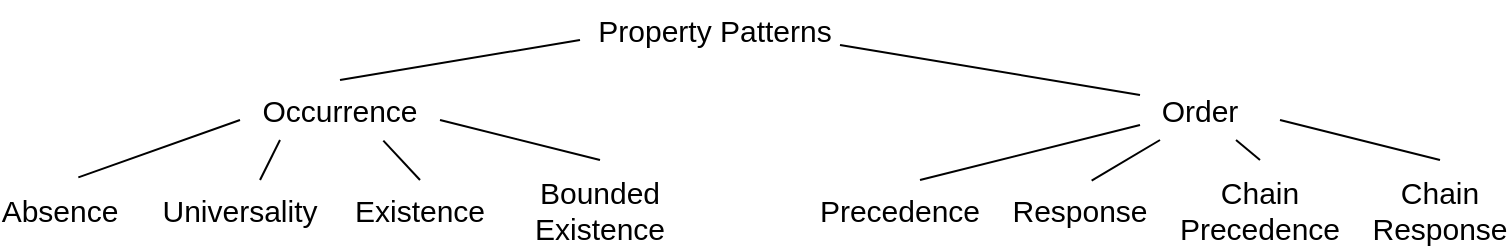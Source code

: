 <mxfile version="20.0.4" type="device"><diagram id="ngITTVu2REeid7X9ky9Q" name="Page-1"><mxGraphModel dx="1185" dy="623" grid="1" gridSize="10" guides="1" tooltips="1" connect="1" arrows="1" fold="1" page="1" pageScale="1" pageWidth="850" pageHeight="1100" math="0" shadow="0"><root><mxCell id="0"/><mxCell id="1" parent="0"/><mxCell id="TccnIIJ_BTkLl2En5HLN-1" value="Property Patterns" style="text;html=1;strokeColor=none;fillColor=none;align=center;verticalAlign=middle;whiteSpace=wrap;rounded=0;fontSize=15;" vertex="1" parent="1"><mxGeometry x="355" y="30" width="125" height="30" as="geometry"/></mxCell><mxCell id="TccnIIJ_BTkLl2En5HLN-2" value="Occurrence" style="text;html=1;strokeColor=none;fillColor=none;align=center;verticalAlign=middle;whiteSpace=wrap;rounded=0;fontSize=15;" vertex="1" parent="1"><mxGeometry x="200" y="70" width="60" height="30" as="geometry"/></mxCell><mxCell id="TccnIIJ_BTkLl2En5HLN-3" value="Order" style="text;html=1;strokeColor=none;fillColor=none;align=center;verticalAlign=middle;whiteSpace=wrap;rounded=0;fontSize=15;" vertex="1" parent="1"><mxGeometry x="630" y="70" width="60" height="30" as="geometry"/></mxCell><mxCell id="TccnIIJ_BTkLl2En5HLN-4" value="Chain Precedence" style="text;html=1;strokeColor=none;fillColor=none;align=center;verticalAlign=middle;whiteSpace=wrap;rounded=0;fontSize=15;" vertex="1" parent="1"><mxGeometry x="660" y="120" width="60" height="30" as="geometry"/></mxCell><mxCell id="TccnIIJ_BTkLl2En5HLN-5" value="Bounded Existence" style="text;html=1;strokeColor=none;fillColor=none;align=center;verticalAlign=middle;whiteSpace=wrap;rounded=0;fontSize=15;" vertex="1" parent="1"><mxGeometry x="330" y="120" width="60" height="30" as="geometry"/></mxCell><mxCell id="TccnIIJ_BTkLl2En5HLN-6" value="Chain Response" style="text;html=1;strokeColor=none;fillColor=none;align=center;verticalAlign=middle;whiteSpace=wrap;rounded=0;fontSize=15;" vertex="1" parent="1"><mxGeometry x="750" y="120" width="60" height="30" as="geometry"/></mxCell><mxCell id="TccnIIJ_BTkLl2En5HLN-7" value="Existence" style="text;html=1;strokeColor=none;fillColor=none;align=center;verticalAlign=middle;whiteSpace=wrap;rounded=0;fontSize=15;" vertex="1" parent="1"><mxGeometry x="240" y="120" width="60" height="30" as="geometry"/></mxCell><mxCell id="TccnIIJ_BTkLl2En5HLN-8" value="Response" style="text;html=1;strokeColor=none;fillColor=none;align=center;verticalAlign=middle;whiteSpace=wrap;rounded=0;fontSize=15;" vertex="1" parent="1"><mxGeometry x="570" y="120" width="60" height="30" as="geometry"/></mxCell><mxCell id="TccnIIJ_BTkLl2En5HLN-9" value="Universality" style="text;html=1;strokeColor=none;fillColor=none;align=center;verticalAlign=middle;whiteSpace=wrap;rounded=0;fontSize=15;" vertex="1" parent="1"><mxGeometry x="150" y="120" width="60" height="30" as="geometry"/></mxCell><mxCell id="TccnIIJ_BTkLl2En5HLN-10" value="Precedence" style="text;html=1;strokeColor=none;fillColor=none;align=center;verticalAlign=middle;whiteSpace=wrap;rounded=0;fontSize=15;" vertex="1" parent="1"><mxGeometry x="480" y="120" width="60" height="30" as="geometry"/></mxCell><mxCell id="TccnIIJ_BTkLl2En5HLN-11" value="Absence" style="text;html=1;strokeColor=none;fillColor=none;align=center;verticalAlign=middle;whiteSpace=wrap;rounded=0;fontSize=15;" vertex="1" parent="1"><mxGeometry x="60" y="120" width="60" height="30" as="geometry"/></mxCell><mxCell id="TccnIIJ_BTkLl2En5HLN-13" value="" style="endArrow=none;html=1;rounded=0;fontSize=15;exitX=0.653;exitY=-0.044;exitDx=0;exitDy=0;exitPerimeter=0;" edge="1" parent="1" source="TccnIIJ_BTkLl2En5HLN-11"><mxGeometry width="50" height="50" relative="1" as="geometry"><mxPoint x="90" y="120" as="sourcePoint"/><mxPoint x="180" y="90" as="targetPoint"/></mxGeometry></mxCell><mxCell id="TccnIIJ_BTkLl2En5HLN-14" value="" style="endArrow=none;html=1;rounded=0;fontSize=15;entryX=0;entryY=1;entryDx=0;entryDy=0;exitX=0.667;exitY=0;exitDx=0;exitDy=0;exitPerimeter=0;" edge="1" parent="1" source="TccnIIJ_BTkLl2En5HLN-9" target="TccnIIJ_BTkLl2En5HLN-2"><mxGeometry width="50" height="50" relative="1" as="geometry"><mxPoint x="300" y="170" as="sourcePoint"/><mxPoint x="350" y="120" as="targetPoint"/></mxGeometry></mxCell><mxCell id="TccnIIJ_BTkLl2En5HLN-15" value="" style="endArrow=none;html=1;rounded=0;fontSize=15;entryX=0.861;entryY=1.011;entryDx=0;entryDy=0;entryPerimeter=0;exitX=0.5;exitY=0;exitDx=0;exitDy=0;" edge="1" parent="1" source="TccnIIJ_BTkLl2En5HLN-7" target="TccnIIJ_BTkLl2En5HLN-2"><mxGeometry width="50" height="50" relative="1" as="geometry"><mxPoint x="300" y="170" as="sourcePoint"/><mxPoint x="350" y="120" as="targetPoint"/></mxGeometry></mxCell><mxCell id="TccnIIJ_BTkLl2En5HLN-17" value="" style="endArrow=none;html=1;rounded=0;fontSize=15;" edge="1" parent="1"><mxGeometry width="50" height="50" relative="1" as="geometry"><mxPoint x="360" y="110" as="sourcePoint"/><mxPoint x="280" y="90" as="targetPoint"/></mxGeometry></mxCell><mxCell id="TccnIIJ_BTkLl2En5HLN-18" value="" style="endArrow=none;html=1;rounded=0;fontSize=15;exitX=0.5;exitY=0;exitDx=0;exitDy=0;" edge="1" parent="1" source="TccnIIJ_BTkLl2En5HLN-2"><mxGeometry width="50" height="50" relative="1" as="geometry"><mxPoint x="300" y="170" as="sourcePoint"/><mxPoint x="350" y="50" as="targetPoint"/></mxGeometry></mxCell><mxCell id="TccnIIJ_BTkLl2En5HLN-19" value="" style="endArrow=none;html=1;rounded=0;fontSize=15;entryX=1;entryY=0.75;entryDx=0;entryDy=0;exitX=0;exitY=0.25;exitDx=0;exitDy=0;" edge="1" parent="1" source="TccnIIJ_BTkLl2En5HLN-3" target="TccnIIJ_BTkLl2En5HLN-1"><mxGeometry width="50" height="50" relative="1" as="geometry"><mxPoint x="620" y="70" as="sourcePoint"/><mxPoint x="350" y="120" as="targetPoint"/></mxGeometry></mxCell><mxCell id="TccnIIJ_BTkLl2En5HLN-20" value="" style="endArrow=none;html=1;rounded=0;fontSize=15;entryX=0;entryY=0.75;entryDx=0;entryDy=0;" edge="1" parent="1" target="TccnIIJ_BTkLl2En5HLN-3"><mxGeometry width="50" height="50" relative="1" as="geometry"><mxPoint x="520" y="120" as="sourcePoint"/><mxPoint x="350" y="120" as="targetPoint"/></mxGeometry></mxCell><mxCell id="TccnIIJ_BTkLl2En5HLN-21" value="" style="endArrow=none;html=1;rounded=0;fontSize=15;exitX=0.597;exitY=0.011;exitDx=0;exitDy=0;exitPerimeter=0;" edge="1" parent="1" source="TccnIIJ_BTkLl2En5HLN-8"><mxGeometry width="50" height="50" relative="1" as="geometry"><mxPoint x="300" y="170" as="sourcePoint"/><mxPoint x="640" y="100" as="targetPoint"/></mxGeometry></mxCell><mxCell id="TccnIIJ_BTkLl2En5HLN-22" value="" style="endArrow=none;html=1;rounded=0;fontSize=15;" edge="1" parent="1" target="TccnIIJ_BTkLl2En5HLN-3"><mxGeometry width="50" height="50" relative="1" as="geometry"><mxPoint x="690" y="110" as="sourcePoint"/><mxPoint x="350" y="120" as="targetPoint"/></mxGeometry></mxCell><mxCell id="TccnIIJ_BTkLl2En5HLN-23" value="" style="endArrow=none;html=1;rounded=0;fontSize=15;" edge="1" parent="1"><mxGeometry width="50" height="50" relative="1" as="geometry"><mxPoint x="780" y="110" as="sourcePoint"/><mxPoint x="700" y="90" as="targetPoint"/></mxGeometry></mxCell></root></mxGraphModel></diagram></mxfile>